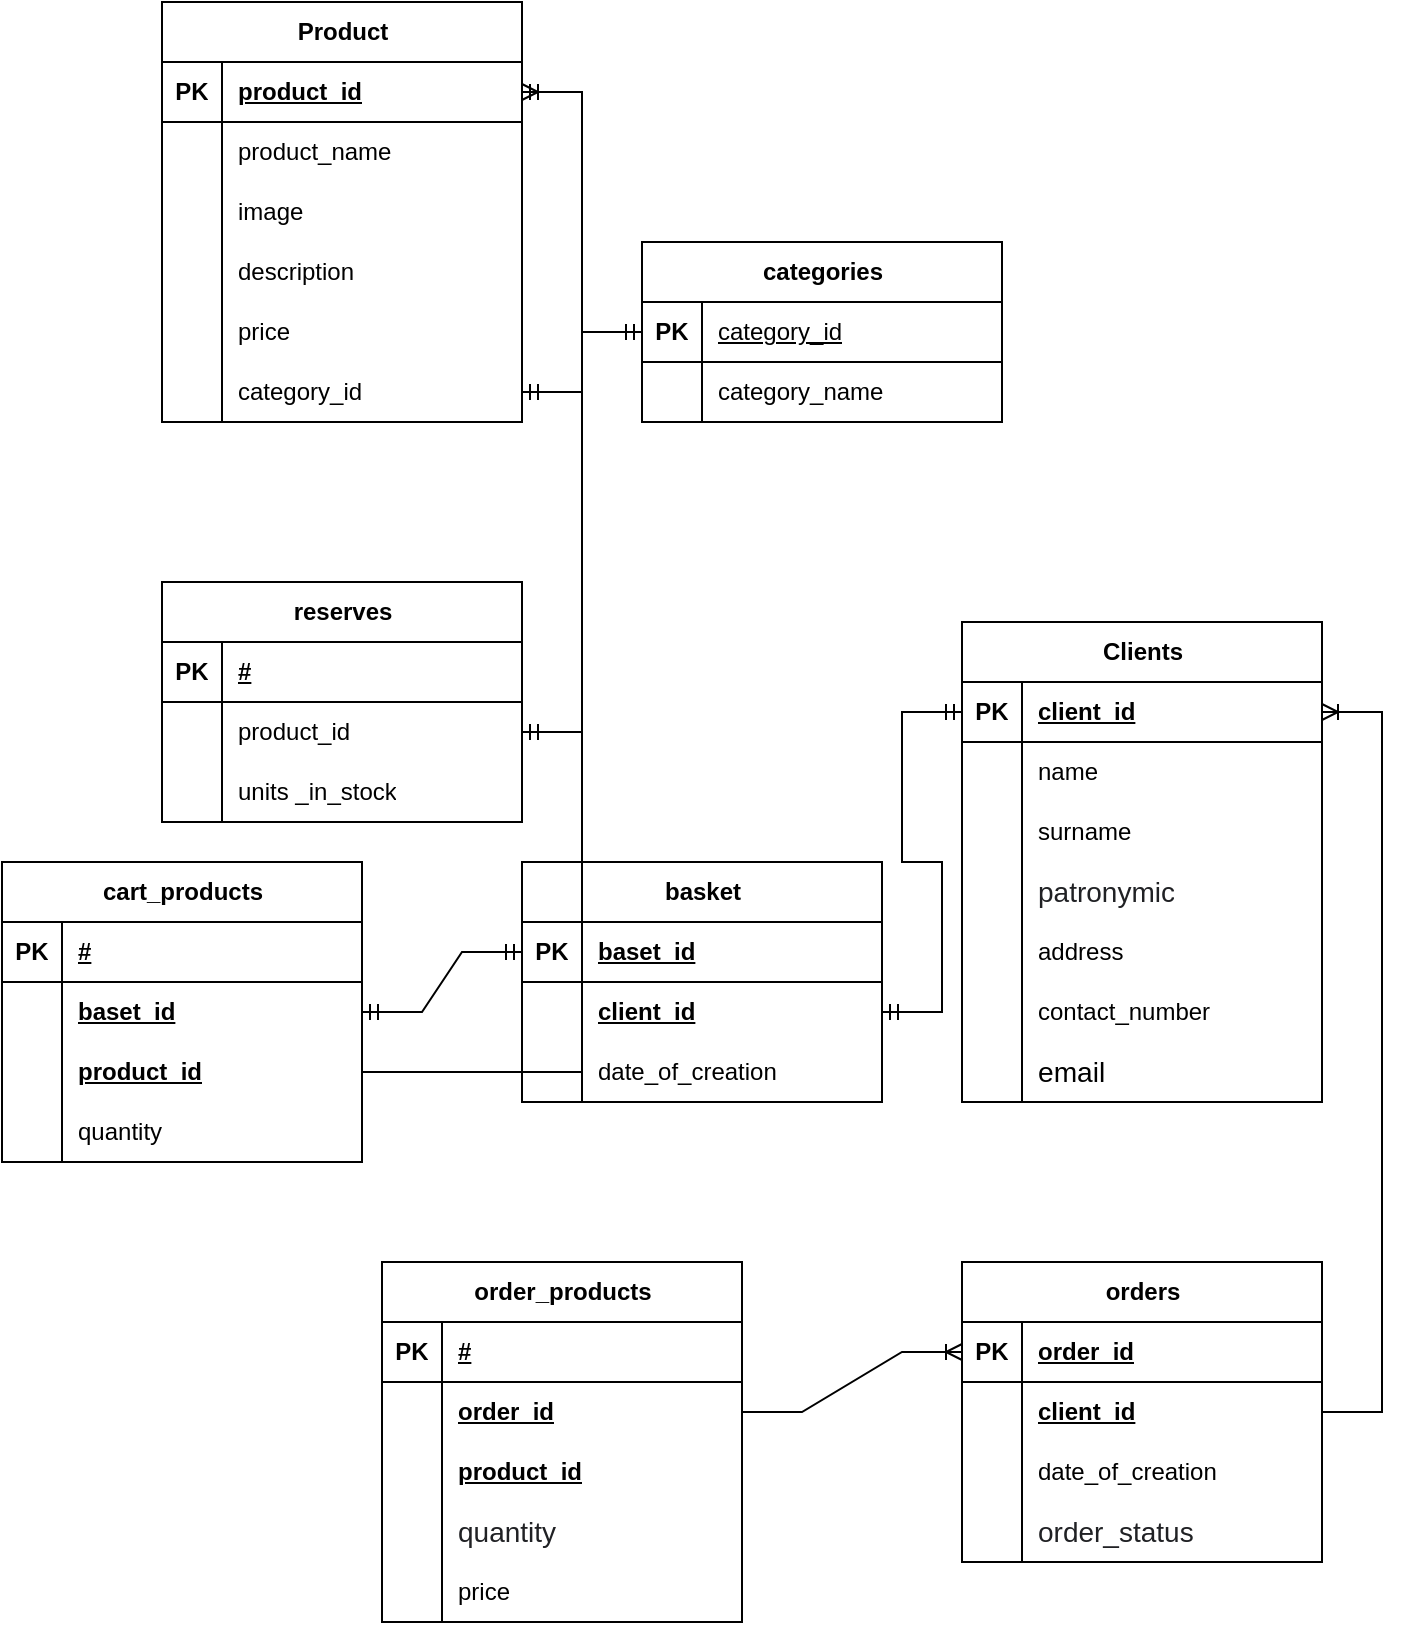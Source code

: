 <mxfile version="24.4.9" type="github">
  <diagram name="Страница — 1" id="1XzlGJZYLpBaouQISD-K">
    <mxGraphModel dx="2801" dy="618" grid="1" gridSize="10" guides="1" tooltips="1" connect="1" arrows="1" fold="1" page="1" pageScale="1" pageWidth="827" pageHeight="1169" math="0" shadow="0">
      <root>
        <mxCell id="0" />
        <mxCell id="1" parent="0" />
        <mxCell id="ySgiHxNWduhA9QrV-vYy-55" value="Clients" style="shape=table;startSize=30;container=1;collapsible=1;childLayout=tableLayout;fixedRows=1;rowLines=0;fontStyle=1;align=center;resizeLast=1;html=1;" vertex="1" parent="1">
          <mxGeometry x="-1010" y="330" width="180" height="240" as="geometry" />
        </mxCell>
        <mxCell id="ySgiHxNWduhA9QrV-vYy-56" value="" style="shape=tableRow;horizontal=0;startSize=0;swimlaneHead=0;swimlaneBody=0;fillColor=none;collapsible=0;dropTarget=0;points=[[0,0.5],[1,0.5]];portConstraint=eastwest;top=0;left=0;right=0;bottom=1;" vertex="1" parent="ySgiHxNWduhA9QrV-vYy-55">
          <mxGeometry y="30" width="180" height="30" as="geometry" />
        </mxCell>
        <mxCell id="ySgiHxNWduhA9QrV-vYy-57" value="PK" style="shape=partialRectangle;connectable=0;fillColor=none;top=0;left=0;bottom=0;right=0;fontStyle=1;overflow=hidden;whiteSpace=wrap;html=1;" vertex="1" parent="ySgiHxNWduhA9QrV-vYy-56">
          <mxGeometry width="30" height="30" as="geometry">
            <mxRectangle width="30" height="30" as="alternateBounds" />
          </mxGeometry>
        </mxCell>
        <mxCell id="ySgiHxNWduhA9QrV-vYy-58" value="client_id" style="shape=partialRectangle;connectable=0;fillColor=none;top=0;left=0;bottom=0;right=0;align=left;spacingLeft=6;fontStyle=5;overflow=hidden;whiteSpace=wrap;html=1;" vertex="1" parent="ySgiHxNWduhA9QrV-vYy-56">
          <mxGeometry x="30" width="150" height="30" as="geometry">
            <mxRectangle width="150" height="30" as="alternateBounds" />
          </mxGeometry>
        </mxCell>
        <mxCell id="ySgiHxNWduhA9QrV-vYy-59" value="" style="shape=tableRow;horizontal=0;startSize=0;swimlaneHead=0;swimlaneBody=0;fillColor=none;collapsible=0;dropTarget=0;points=[[0,0.5],[1,0.5]];portConstraint=eastwest;top=0;left=0;right=0;bottom=0;" vertex="1" parent="ySgiHxNWduhA9QrV-vYy-55">
          <mxGeometry y="60" width="180" height="30" as="geometry" />
        </mxCell>
        <mxCell id="ySgiHxNWduhA9QrV-vYy-60" value="" style="shape=partialRectangle;connectable=0;fillColor=none;top=0;left=0;bottom=0;right=0;editable=1;overflow=hidden;whiteSpace=wrap;html=1;" vertex="1" parent="ySgiHxNWduhA9QrV-vYy-59">
          <mxGeometry width="30" height="30" as="geometry">
            <mxRectangle width="30" height="30" as="alternateBounds" />
          </mxGeometry>
        </mxCell>
        <mxCell id="ySgiHxNWduhA9QrV-vYy-61" value="name" style="shape=partialRectangle;connectable=0;fillColor=none;top=0;left=0;bottom=0;right=0;align=left;spacingLeft=6;overflow=hidden;whiteSpace=wrap;html=1;" vertex="1" parent="ySgiHxNWduhA9QrV-vYy-59">
          <mxGeometry x="30" width="150" height="30" as="geometry">
            <mxRectangle width="150" height="30" as="alternateBounds" />
          </mxGeometry>
        </mxCell>
        <mxCell id="ySgiHxNWduhA9QrV-vYy-62" value="" style="shape=tableRow;horizontal=0;startSize=0;swimlaneHead=0;swimlaneBody=0;fillColor=none;collapsible=0;dropTarget=0;points=[[0,0.5],[1,0.5]];portConstraint=eastwest;top=0;left=0;right=0;bottom=0;" vertex="1" parent="ySgiHxNWduhA9QrV-vYy-55">
          <mxGeometry y="90" width="180" height="30" as="geometry" />
        </mxCell>
        <mxCell id="ySgiHxNWduhA9QrV-vYy-63" value="" style="shape=partialRectangle;connectable=0;fillColor=none;top=0;left=0;bottom=0;right=0;editable=1;overflow=hidden;whiteSpace=wrap;html=1;" vertex="1" parent="ySgiHxNWduhA9QrV-vYy-62">
          <mxGeometry width="30" height="30" as="geometry">
            <mxRectangle width="30" height="30" as="alternateBounds" />
          </mxGeometry>
        </mxCell>
        <mxCell id="ySgiHxNWduhA9QrV-vYy-64" value="surname" style="shape=partialRectangle;connectable=0;fillColor=none;top=0;left=0;bottom=0;right=0;align=left;spacingLeft=6;overflow=hidden;whiteSpace=wrap;html=1;" vertex="1" parent="ySgiHxNWduhA9QrV-vYy-62">
          <mxGeometry x="30" width="150" height="30" as="geometry">
            <mxRectangle width="150" height="30" as="alternateBounds" />
          </mxGeometry>
        </mxCell>
        <mxCell id="ySgiHxNWduhA9QrV-vYy-65" value="" style="shape=tableRow;horizontal=0;startSize=0;swimlaneHead=0;swimlaneBody=0;fillColor=none;collapsible=0;dropTarget=0;points=[[0,0.5],[1,0.5]];portConstraint=eastwest;top=0;left=0;right=0;bottom=0;" vertex="1" parent="ySgiHxNWduhA9QrV-vYy-55">
          <mxGeometry y="120" width="180" height="30" as="geometry" />
        </mxCell>
        <mxCell id="ySgiHxNWduhA9QrV-vYy-66" value="" style="shape=partialRectangle;connectable=0;fillColor=none;top=0;left=0;bottom=0;right=0;editable=1;overflow=hidden;whiteSpace=wrap;html=1;" vertex="1" parent="ySgiHxNWduhA9QrV-vYy-65">
          <mxGeometry width="30" height="30" as="geometry">
            <mxRectangle width="30" height="30" as="alternateBounds" />
          </mxGeometry>
        </mxCell>
        <mxCell id="ySgiHxNWduhA9QrV-vYy-67" value="&lt;span style=&quot;color: rgb(32, 33, 36); font-family: arial, sans-serif; font-size: 14px; background-color: rgb(255, 255, 255);&quot;&gt;patronymic&lt;/span&gt;" style="shape=partialRectangle;connectable=0;fillColor=none;top=0;left=0;bottom=0;right=0;align=left;spacingLeft=6;overflow=hidden;whiteSpace=wrap;html=1;" vertex="1" parent="ySgiHxNWduhA9QrV-vYy-65">
          <mxGeometry x="30" width="150" height="30" as="geometry">
            <mxRectangle width="150" height="30" as="alternateBounds" />
          </mxGeometry>
        </mxCell>
        <mxCell id="ySgiHxNWduhA9QrV-vYy-92" style="shape=tableRow;horizontal=0;startSize=0;swimlaneHead=0;swimlaneBody=0;fillColor=none;collapsible=0;dropTarget=0;points=[[0,0.5],[1,0.5]];portConstraint=eastwest;top=0;left=0;right=0;bottom=0;" vertex="1" parent="ySgiHxNWduhA9QrV-vYy-55">
          <mxGeometry y="150" width="180" height="30" as="geometry" />
        </mxCell>
        <mxCell id="ySgiHxNWduhA9QrV-vYy-93" style="shape=partialRectangle;connectable=0;fillColor=none;top=0;left=0;bottom=0;right=0;editable=1;overflow=hidden;whiteSpace=wrap;html=1;" vertex="1" parent="ySgiHxNWduhA9QrV-vYy-92">
          <mxGeometry width="30" height="30" as="geometry">
            <mxRectangle width="30" height="30" as="alternateBounds" />
          </mxGeometry>
        </mxCell>
        <mxCell id="ySgiHxNWduhA9QrV-vYy-94" value="address" style="shape=partialRectangle;connectable=0;fillColor=none;top=0;left=0;bottom=0;right=0;align=left;spacingLeft=6;overflow=hidden;whiteSpace=wrap;html=1;" vertex="1" parent="ySgiHxNWduhA9QrV-vYy-92">
          <mxGeometry x="30" width="150" height="30" as="geometry">
            <mxRectangle width="150" height="30" as="alternateBounds" />
          </mxGeometry>
        </mxCell>
        <mxCell id="ySgiHxNWduhA9QrV-vYy-95" style="shape=tableRow;horizontal=0;startSize=0;swimlaneHead=0;swimlaneBody=0;fillColor=none;collapsible=0;dropTarget=0;points=[[0,0.5],[1,0.5]];portConstraint=eastwest;top=0;left=0;right=0;bottom=0;" vertex="1" parent="ySgiHxNWduhA9QrV-vYy-55">
          <mxGeometry y="180" width="180" height="30" as="geometry" />
        </mxCell>
        <mxCell id="ySgiHxNWduhA9QrV-vYy-96" style="shape=partialRectangle;connectable=0;fillColor=none;top=0;left=0;bottom=0;right=0;editable=1;overflow=hidden;whiteSpace=wrap;html=1;" vertex="1" parent="ySgiHxNWduhA9QrV-vYy-95">
          <mxGeometry width="30" height="30" as="geometry">
            <mxRectangle width="30" height="30" as="alternateBounds" />
          </mxGeometry>
        </mxCell>
        <mxCell id="ySgiHxNWduhA9QrV-vYy-97" value="contact_number" style="shape=partialRectangle;connectable=0;fillColor=none;top=0;left=0;bottom=0;right=0;align=left;spacingLeft=6;overflow=hidden;whiteSpace=wrap;html=1;" vertex="1" parent="ySgiHxNWduhA9QrV-vYy-95">
          <mxGeometry x="30" width="150" height="30" as="geometry">
            <mxRectangle width="150" height="30" as="alternateBounds" />
          </mxGeometry>
        </mxCell>
        <mxCell id="ySgiHxNWduhA9QrV-vYy-98" style="shape=tableRow;horizontal=0;startSize=0;swimlaneHead=0;swimlaneBody=0;fillColor=none;collapsible=0;dropTarget=0;points=[[0,0.5],[1,0.5]];portConstraint=eastwest;top=0;left=0;right=0;bottom=0;" vertex="1" parent="ySgiHxNWduhA9QrV-vYy-55">
          <mxGeometry y="210" width="180" height="30" as="geometry" />
        </mxCell>
        <mxCell id="ySgiHxNWduhA9QrV-vYy-99" style="shape=partialRectangle;connectable=0;fillColor=none;top=0;left=0;bottom=0;right=0;editable=1;overflow=hidden;whiteSpace=wrap;html=1;" vertex="1" parent="ySgiHxNWduhA9QrV-vYy-98">
          <mxGeometry width="30" height="30" as="geometry">
            <mxRectangle width="30" height="30" as="alternateBounds" />
          </mxGeometry>
        </mxCell>
        <mxCell id="ySgiHxNWduhA9QrV-vYy-100" value="&lt;div&gt;&lt;font face=&quot;DM Sans, sans-serif&quot;&gt;&lt;span style=&quot;font-size: 14.08px; background-color: rgb(255, 255, 255);&quot;&gt;email&lt;/span&gt;&lt;/font&gt;&lt;/div&gt;" style="shape=partialRectangle;connectable=0;fillColor=none;top=0;left=0;bottom=0;right=0;align=left;spacingLeft=6;overflow=hidden;whiteSpace=wrap;html=1;" vertex="1" parent="ySgiHxNWduhA9QrV-vYy-98">
          <mxGeometry x="30" width="150" height="30" as="geometry">
            <mxRectangle width="150" height="30" as="alternateBounds" />
          </mxGeometry>
        </mxCell>
        <mxCell id="ySgiHxNWduhA9QrV-vYy-101" value="Product" style="shape=table;startSize=30;container=1;collapsible=1;childLayout=tableLayout;fixedRows=1;rowLines=0;fontStyle=1;align=center;resizeLast=1;html=1;" vertex="1" parent="1">
          <mxGeometry x="-1410" y="20" width="180" height="210" as="geometry" />
        </mxCell>
        <mxCell id="ySgiHxNWduhA9QrV-vYy-102" value="" style="shape=tableRow;horizontal=0;startSize=0;swimlaneHead=0;swimlaneBody=0;fillColor=none;collapsible=0;dropTarget=0;points=[[0,0.5],[1,0.5]];portConstraint=eastwest;top=0;left=0;right=0;bottom=1;" vertex="1" parent="ySgiHxNWduhA9QrV-vYy-101">
          <mxGeometry y="30" width="180" height="30" as="geometry" />
        </mxCell>
        <mxCell id="ySgiHxNWduhA9QrV-vYy-103" value="PK" style="shape=partialRectangle;connectable=0;fillColor=none;top=0;left=0;bottom=0;right=0;fontStyle=1;overflow=hidden;whiteSpace=wrap;html=1;" vertex="1" parent="ySgiHxNWduhA9QrV-vYy-102">
          <mxGeometry width="30" height="30" as="geometry">
            <mxRectangle width="30" height="30" as="alternateBounds" />
          </mxGeometry>
        </mxCell>
        <mxCell id="ySgiHxNWduhA9QrV-vYy-104" value="product_id" style="shape=partialRectangle;connectable=0;fillColor=none;top=0;left=0;bottom=0;right=0;align=left;spacingLeft=6;fontStyle=5;overflow=hidden;whiteSpace=wrap;html=1;" vertex="1" parent="ySgiHxNWduhA9QrV-vYy-102">
          <mxGeometry x="30" width="150" height="30" as="geometry">
            <mxRectangle width="150" height="30" as="alternateBounds" />
          </mxGeometry>
        </mxCell>
        <mxCell id="ySgiHxNWduhA9QrV-vYy-105" value="" style="shape=tableRow;horizontal=0;startSize=0;swimlaneHead=0;swimlaneBody=0;fillColor=none;collapsible=0;dropTarget=0;points=[[0,0.5],[1,0.5]];portConstraint=eastwest;top=0;left=0;right=0;bottom=0;" vertex="1" parent="ySgiHxNWduhA9QrV-vYy-101">
          <mxGeometry y="60" width="180" height="30" as="geometry" />
        </mxCell>
        <mxCell id="ySgiHxNWduhA9QrV-vYy-106" value="" style="shape=partialRectangle;connectable=0;fillColor=none;top=0;left=0;bottom=0;right=0;editable=1;overflow=hidden;whiteSpace=wrap;html=1;" vertex="1" parent="ySgiHxNWduhA9QrV-vYy-105">
          <mxGeometry width="30" height="30" as="geometry">
            <mxRectangle width="30" height="30" as="alternateBounds" />
          </mxGeometry>
        </mxCell>
        <mxCell id="ySgiHxNWduhA9QrV-vYy-107" value="product_name" style="shape=partialRectangle;connectable=0;fillColor=none;top=0;left=0;bottom=0;right=0;align=left;spacingLeft=6;overflow=hidden;whiteSpace=wrap;html=1;" vertex="1" parent="ySgiHxNWduhA9QrV-vYy-105">
          <mxGeometry x="30" width="150" height="30" as="geometry">
            <mxRectangle width="150" height="30" as="alternateBounds" />
          </mxGeometry>
        </mxCell>
        <mxCell id="ySgiHxNWduhA9QrV-vYy-108" value="" style="shape=tableRow;horizontal=0;startSize=0;swimlaneHead=0;swimlaneBody=0;fillColor=none;collapsible=0;dropTarget=0;points=[[0,0.5],[1,0.5]];portConstraint=eastwest;top=0;left=0;right=0;bottom=0;" vertex="1" parent="ySgiHxNWduhA9QrV-vYy-101">
          <mxGeometry y="90" width="180" height="30" as="geometry" />
        </mxCell>
        <mxCell id="ySgiHxNWduhA9QrV-vYy-109" value="" style="shape=partialRectangle;connectable=0;fillColor=none;top=0;left=0;bottom=0;right=0;editable=1;overflow=hidden;whiteSpace=wrap;html=1;" vertex="1" parent="ySgiHxNWduhA9QrV-vYy-108">
          <mxGeometry width="30" height="30" as="geometry">
            <mxRectangle width="30" height="30" as="alternateBounds" />
          </mxGeometry>
        </mxCell>
        <mxCell id="ySgiHxNWduhA9QrV-vYy-110" value="image" style="shape=partialRectangle;connectable=0;fillColor=none;top=0;left=0;bottom=0;right=0;align=left;spacingLeft=6;overflow=hidden;whiteSpace=wrap;html=1;" vertex="1" parent="ySgiHxNWduhA9QrV-vYy-108">
          <mxGeometry x="30" width="150" height="30" as="geometry">
            <mxRectangle width="150" height="30" as="alternateBounds" />
          </mxGeometry>
        </mxCell>
        <mxCell id="ySgiHxNWduhA9QrV-vYy-111" value="" style="shape=tableRow;horizontal=0;startSize=0;swimlaneHead=0;swimlaneBody=0;fillColor=none;collapsible=0;dropTarget=0;points=[[0,0.5],[1,0.5]];portConstraint=eastwest;top=0;left=0;right=0;bottom=0;" vertex="1" parent="ySgiHxNWduhA9QrV-vYy-101">
          <mxGeometry y="120" width="180" height="30" as="geometry" />
        </mxCell>
        <mxCell id="ySgiHxNWduhA9QrV-vYy-112" value="" style="shape=partialRectangle;connectable=0;fillColor=none;top=0;left=0;bottom=0;right=0;editable=1;overflow=hidden;whiteSpace=wrap;html=1;" vertex="1" parent="ySgiHxNWduhA9QrV-vYy-111">
          <mxGeometry width="30" height="30" as="geometry">
            <mxRectangle width="30" height="30" as="alternateBounds" />
          </mxGeometry>
        </mxCell>
        <mxCell id="ySgiHxNWduhA9QrV-vYy-113" value="description" style="shape=partialRectangle;connectable=0;fillColor=none;top=0;left=0;bottom=0;right=0;align=left;spacingLeft=6;overflow=hidden;whiteSpace=wrap;html=1;" vertex="1" parent="ySgiHxNWduhA9QrV-vYy-111">
          <mxGeometry x="30" width="150" height="30" as="geometry">
            <mxRectangle width="150" height="30" as="alternateBounds" />
          </mxGeometry>
        </mxCell>
        <mxCell id="ySgiHxNWduhA9QrV-vYy-114" style="shape=tableRow;horizontal=0;startSize=0;swimlaneHead=0;swimlaneBody=0;fillColor=none;collapsible=0;dropTarget=0;points=[[0,0.5],[1,0.5]];portConstraint=eastwest;top=0;left=0;right=0;bottom=0;" vertex="1" parent="ySgiHxNWduhA9QrV-vYy-101">
          <mxGeometry y="150" width="180" height="30" as="geometry" />
        </mxCell>
        <mxCell id="ySgiHxNWduhA9QrV-vYy-115" style="shape=partialRectangle;connectable=0;fillColor=none;top=0;left=0;bottom=0;right=0;editable=1;overflow=hidden;whiteSpace=wrap;html=1;" vertex="1" parent="ySgiHxNWduhA9QrV-vYy-114">
          <mxGeometry width="30" height="30" as="geometry">
            <mxRectangle width="30" height="30" as="alternateBounds" />
          </mxGeometry>
        </mxCell>
        <mxCell id="ySgiHxNWduhA9QrV-vYy-116" value="price" style="shape=partialRectangle;connectable=0;fillColor=none;top=0;left=0;bottom=0;right=0;align=left;spacingLeft=6;overflow=hidden;whiteSpace=wrap;html=1;" vertex="1" parent="ySgiHxNWduhA9QrV-vYy-114">
          <mxGeometry x="30" width="150" height="30" as="geometry">
            <mxRectangle width="150" height="30" as="alternateBounds" />
          </mxGeometry>
        </mxCell>
        <mxCell id="ySgiHxNWduhA9QrV-vYy-117" style="shape=tableRow;horizontal=0;startSize=0;swimlaneHead=0;swimlaneBody=0;fillColor=none;collapsible=0;dropTarget=0;points=[[0,0.5],[1,0.5]];portConstraint=eastwest;top=0;left=0;right=0;bottom=0;" vertex="1" parent="ySgiHxNWduhA9QrV-vYy-101">
          <mxGeometry y="180" width="180" height="30" as="geometry" />
        </mxCell>
        <mxCell id="ySgiHxNWduhA9QrV-vYy-118" style="shape=partialRectangle;connectable=0;fillColor=none;top=0;left=0;bottom=0;right=0;editable=1;overflow=hidden;whiteSpace=wrap;html=1;" vertex="1" parent="ySgiHxNWduhA9QrV-vYy-117">
          <mxGeometry width="30" height="30" as="geometry">
            <mxRectangle width="30" height="30" as="alternateBounds" />
          </mxGeometry>
        </mxCell>
        <mxCell id="ySgiHxNWduhA9QrV-vYy-119" value="category_id" style="shape=partialRectangle;connectable=0;fillColor=none;top=0;left=0;bottom=0;right=0;align=left;spacingLeft=6;overflow=hidden;whiteSpace=wrap;html=1;" vertex="1" parent="ySgiHxNWduhA9QrV-vYy-117">
          <mxGeometry x="30" width="150" height="30" as="geometry">
            <mxRectangle width="150" height="30" as="alternateBounds" />
          </mxGeometry>
        </mxCell>
        <mxCell id="ySgiHxNWduhA9QrV-vYy-120" value="categories" style="shape=table;startSize=30;container=1;collapsible=1;childLayout=tableLayout;fixedRows=1;rowLines=0;fontStyle=1;align=center;resizeLast=1;html=1;" vertex="1" parent="1">
          <mxGeometry x="-1170" y="140" width="180" height="90" as="geometry" />
        </mxCell>
        <mxCell id="ySgiHxNWduhA9QrV-vYy-121" value="" style="shape=tableRow;horizontal=0;startSize=0;swimlaneHead=0;swimlaneBody=0;fillColor=none;collapsible=0;dropTarget=0;points=[[0,0.5],[1,0.5]];portConstraint=eastwest;top=0;left=0;right=0;bottom=1;" vertex="1" parent="ySgiHxNWduhA9QrV-vYy-120">
          <mxGeometry y="30" width="180" height="30" as="geometry" />
        </mxCell>
        <mxCell id="ySgiHxNWduhA9QrV-vYy-122" value="PK" style="shape=partialRectangle;connectable=0;fillColor=none;top=0;left=0;bottom=0;right=0;fontStyle=1;overflow=hidden;whiteSpace=wrap;html=1;" vertex="1" parent="ySgiHxNWduhA9QrV-vYy-121">
          <mxGeometry width="30" height="30" as="geometry">
            <mxRectangle width="30" height="30" as="alternateBounds" />
          </mxGeometry>
        </mxCell>
        <mxCell id="ySgiHxNWduhA9QrV-vYy-123" value="&lt;span style=&quot;font-weight: 400;&quot;&gt;category_id&lt;/span&gt;" style="shape=partialRectangle;connectable=0;fillColor=none;top=0;left=0;bottom=0;right=0;align=left;spacingLeft=6;fontStyle=5;overflow=hidden;whiteSpace=wrap;html=1;" vertex="1" parent="ySgiHxNWduhA9QrV-vYy-121">
          <mxGeometry x="30" width="150" height="30" as="geometry">
            <mxRectangle width="150" height="30" as="alternateBounds" />
          </mxGeometry>
        </mxCell>
        <mxCell id="ySgiHxNWduhA9QrV-vYy-124" value="" style="shape=tableRow;horizontal=0;startSize=0;swimlaneHead=0;swimlaneBody=0;fillColor=none;collapsible=0;dropTarget=0;points=[[0,0.5],[1,0.5]];portConstraint=eastwest;top=0;left=0;right=0;bottom=0;" vertex="1" parent="ySgiHxNWduhA9QrV-vYy-120">
          <mxGeometry y="60" width="180" height="30" as="geometry" />
        </mxCell>
        <mxCell id="ySgiHxNWduhA9QrV-vYy-125" value="" style="shape=partialRectangle;connectable=0;fillColor=none;top=0;left=0;bottom=0;right=0;editable=1;overflow=hidden;whiteSpace=wrap;html=1;" vertex="1" parent="ySgiHxNWduhA9QrV-vYy-124">
          <mxGeometry width="30" height="30" as="geometry">
            <mxRectangle width="30" height="30" as="alternateBounds" />
          </mxGeometry>
        </mxCell>
        <mxCell id="ySgiHxNWduhA9QrV-vYy-126" value="category_name" style="shape=partialRectangle;connectable=0;fillColor=none;top=0;left=0;bottom=0;right=0;align=left;spacingLeft=6;overflow=hidden;whiteSpace=wrap;html=1;" vertex="1" parent="ySgiHxNWduhA9QrV-vYy-124">
          <mxGeometry x="30" width="150" height="30" as="geometry">
            <mxRectangle width="150" height="30" as="alternateBounds" />
          </mxGeometry>
        </mxCell>
        <mxCell id="ySgiHxNWduhA9QrV-vYy-217" value="reserves" style="shape=table;startSize=30;container=1;collapsible=1;childLayout=tableLayout;fixedRows=1;rowLines=0;fontStyle=1;align=center;resizeLast=1;html=1;" vertex="1" parent="1">
          <mxGeometry x="-1410" y="310" width="180" height="120" as="geometry" />
        </mxCell>
        <mxCell id="ySgiHxNWduhA9QrV-vYy-218" value="" style="shape=tableRow;horizontal=0;startSize=0;swimlaneHead=0;swimlaneBody=0;fillColor=none;collapsible=0;dropTarget=0;points=[[0,0.5],[1,0.5]];portConstraint=eastwest;top=0;left=0;right=0;bottom=1;" vertex="1" parent="ySgiHxNWduhA9QrV-vYy-217">
          <mxGeometry y="30" width="180" height="30" as="geometry" />
        </mxCell>
        <mxCell id="ySgiHxNWduhA9QrV-vYy-219" value="PK" style="shape=partialRectangle;connectable=0;fillColor=none;top=0;left=0;bottom=0;right=0;fontStyle=1;overflow=hidden;whiteSpace=wrap;html=1;" vertex="1" parent="ySgiHxNWduhA9QrV-vYy-218">
          <mxGeometry width="30" height="30" as="geometry">
            <mxRectangle width="30" height="30" as="alternateBounds" />
          </mxGeometry>
        </mxCell>
        <mxCell id="ySgiHxNWduhA9QrV-vYy-220" value="#" style="shape=partialRectangle;connectable=0;fillColor=none;top=0;left=0;bottom=0;right=0;align=left;spacingLeft=6;fontStyle=5;overflow=hidden;whiteSpace=wrap;html=1;" vertex="1" parent="ySgiHxNWduhA9QrV-vYy-218">
          <mxGeometry x="30" width="150" height="30" as="geometry">
            <mxRectangle width="150" height="30" as="alternateBounds" />
          </mxGeometry>
        </mxCell>
        <mxCell id="ySgiHxNWduhA9QrV-vYy-388" style="shape=tableRow;horizontal=0;startSize=0;swimlaneHead=0;swimlaneBody=0;fillColor=none;collapsible=0;dropTarget=0;points=[[0,0.5],[1,0.5]];portConstraint=eastwest;top=0;left=0;right=0;bottom=0;" vertex="1" parent="ySgiHxNWduhA9QrV-vYy-217">
          <mxGeometry y="60" width="180" height="30" as="geometry" />
        </mxCell>
        <mxCell id="ySgiHxNWduhA9QrV-vYy-389" style="shape=partialRectangle;connectable=0;fillColor=none;top=0;left=0;bottom=0;right=0;editable=1;overflow=hidden;whiteSpace=wrap;html=1;" vertex="1" parent="ySgiHxNWduhA9QrV-vYy-388">
          <mxGeometry width="30" height="30" as="geometry">
            <mxRectangle width="30" height="30" as="alternateBounds" />
          </mxGeometry>
        </mxCell>
        <mxCell id="ySgiHxNWduhA9QrV-vYy-390" value="product_id" style="shape=partialRectangle;connectable=0;fillColor=none;top=0;left=0;bottom=0;right=0;align=left;spacingLeft=6;overflow=hidden;whiteSpace=wrap;html=1;" vertex="1" parent="ySgiHxNWduhA9QrV-vYy-388">
          <mxGeometry x="30" width="150" height="30" as="geometry">
            <mxRectangle width="150" height="30" as="alternateBounds" />
          </mxGeometry>
        </mxCell>
        <mxCell id="ySgiHxNWduhA9QrV-vYy-221" value="" style="shape=tableRow;horizontal=0;startSize=0;swimlaneHead=0;swimlaneBody=0;fillColor=none;collapsible=0;dropTarget=0;points=[[0,0.5],[1,0.5]];portConstraint=eastwest;top=0;left=0;right=0;bottom=0;" vertex="1" parent="ySgiHxNWduhA9QrV-vYy-217">
          <mxGeometry y="90" width="180" height="30" as="geometry" />
        </mxCell>
        <mxCell id="ySgiHxNWduhA9QrV-vYy-222" value="" style="shape=partialRectangle;connectable=0;fillColor=none;top=0;left=0;bottom=0;right=0;editable=1;overflow=hidden;whiteSpace=wrap;html=1;" vertex="1" parent="ySgiHxNWduhA9QrV-vYy-221">
          <mxGeometry width="30" height="30" as="geometry">
            <mxRectangle width="30" height="30" as="alternateBounds" />
          </mxGeometry>
        </mxCell>
        <mxCell id="ySgiHxNWduhA9QrV-vYy-223" value="units _in_stock" style="shape=partialRectangle;connectable=0;fillColor=none;top=0;left=0;bottom=0;right=0;align=left;spacingLeft=6;overflow=hidden;whiteSpace=wrap;html=1;" vertex="1" parent="ySgiHxNWduhA9QrV-vYy-221">
          <mxGeometry x="30" width="150" height="30" as="geometry">
            <mxRectangle width="150" height="30" as="alternateBounds" />
          </mxGeometry>
        </mxCell>
        <mxCell id="ySgiHxNWduhA9QrV-vYy-306" value="basket" style="shape=table;startSize=30;container=1;collapsible=1;childLayout=tableLayout;fixedRows=1;rowLines=0;fontStyle=1;align=center;resizeLast=1;html=1;" vertex="1" parent="1">
          <mxGeometry x="-1230" y="450" width="180" height="120" as="geometry" />
        </mxCell>
        <mxCell id="ySgiHxNWduhA9QrV-vYy-307" value="" style="shape=tableRow;horizontal=0;startSize=0;swimlaneHead=0;swimlaneBody=0;fillColor=none;collapsible=0;dropTarget=0;points=[[0,0.5],[1,0.5]];portConstraint=eastwest;top=0;left=0;right=0;bottom=1;" vertex="1" parent="ySgiHxNWduhA9QrV-vYy-306">
          <mxGeometry y="30" width="180" height="30" as="geometry" />
        </mxCell>
        <mxCell id="ySgiHxNWduhA9QrV-vYy-308" value="PK" style="shape=partialRectangle;connectable=0;fillColor=none;top=0;left=0;bottom=0;right=0;fontStyle=1;overflow=hidden;whiteSpace=wrap;html=1;" vertex="1" parent="ySgiHxNWduhA9QrV-vYy-307">
          <mxGeometry width="30" height="30" as="geometry">
            <mxRectangle width="30" height="30" as="alternateBounds" />
          </mxGeometry>
        </mxCell>
        <mxCell id="ySgiHxNWduhA9QrV-vYy-309" value="baset_id" style="shape=partialRectangle;connectable=0;fillColor=none;top=0;left=0;bottom=0;right=0;align=left;spacingLeft=6;fontStyle=5;overflow=hidden;whiteSpace=wrap;html=1;" vertex="1" parent="ySgiHxNWduhA9QrV-vYy-307">
          <mxGeometry x="30" width="150" height="30" as="geometry">
            <mxRectangle width="150" height="30" as="alternateBounds" />
          </mxGeometry>
        </mxCell>
        <mxCell id="ySgiHxNWduhA9QrV-vYy-310" value="" style="shape=tableRow;horizontal=0;startSize=0;swimlaneHead=0;swimlaneBody=0;fillColor=none;collapsible=0;dropTarget=0;points=[[0,0.5],[1,0.5]];portConstraint=eastwest;top=0;left=0;right=0;bottom=0;" vertex="1" parent="ySgiHxNWduhA9QrV-vYy-306">
          <mxGeometry y="60" width="180" height="30" as="geometry" />
        </mxCell>
        <mxCell id="ySgiHxNWduhA9QrV-vYy-311" value="" style="shape=partialRectangle;connectable=0;fillColor=none;top=0;left=0;bottom=0;right=0;editable=1;overflow=hidden;whiteSpace=wrap;html=1;" vertex="1" parent="ySgiHxNWduhA9QrV-vYy-310">
          <mxGeometry width="30" height="30" as="geometry">
            <mxRectangle width="30" height="30" as="alternateBounds" />
          </mxGeometry>
        </mxCell>
        <mxCell id="ySgiHxNWduhA9QrV-vYy-312" value="&lt;span style=&quot;font-weight: 700; text-decoration-line: underline;&quot;&gt;client_id&lt;/span&gt;" style="shape=partialRectangle;connectable=0;fillColor=none;top=0;left=0;bottom=0;right=0;align=left;spacingLeft=6;overflow=hidden;whiteSpace=wrap;html=1;" vertex="1" parent="ySgiHxNWduhA9QrV-vYy-310">
          <mxGeometry x="30" width="150" height="30" as="geometry">
            <mxRectangle width="150" height="30" as="alternateBounds" />
          </mxGeometry>
        </mxCell>
        <mxCell id="ySgiHxNWduhA9QrV-vYy-313" value="" style="shape=tableRow;horizontal=0;startSize=0;swimlaneHead=0;swimlaneBody=0;fillColor=none;collapsible=0;dropTarget=0;points=[[0,0.5],[1,0.5]];portConstraint=eastwest;top=0;left=0;right=0;bottom=0;" vertex="1" parent="ySgiHxNWduhA9QrV-vYy-306">
          <mxGeometry y="90" width="180" height="30" as="geometry" />
        </mxCell>
        <mxCell id="ySgiHxNWduhA9QrV-vYy-314" value="" style="shape=partialRectangle;connectable=0;fillColor=none;top=0;left=0;bottom=0;right=0;editable=1;overflow=hidden;whiteSpace=wrap;html=1;" vertex="1" parent="ySgiHxNWduhA9QrV-vYy-313">
          <mxGeometry width="30" height="30" as="geometry">
            <mxRectangle width="30" height="30" as="alternateBounds" />
          </mxGeometry>
        </mxCell>
        <mxCell id="ySgiHxNWduhA9QrV-vYy-315" value="date_of_creation" style="shape=partialRectangle;connectable=0;fillColor=none;top=0;left=0;bottom=0;right=0;align=left;spacingLeft=6;overflow=hidden;whiteSpace=wrap;html=1;" vertex="1" parent="ySgiHxNWduhA9QrV-vYy-313">
          <mxGeometry x="30" width="150" height="30" as="geometry">
            <mxRectangle width="150" height="30" as="alternateBounds" />
          </mxGeometry>
        </mxCell>
        <mxCell id="ySgiHxNWduhA9QrV-vYy-329" value="сart_products" style="shape=table;startSize=30;container=1;collapsible=1;childLayout=tableLayout;fixedRows=1;rowLines=0;fontStyle=1;align=center;resizeLast=1;html=1;" vertex="1" parent="1">
          <mxGeometry x="-1490" y="450" width="180" height="150" as="geometry" />
        </mxCell>
        <mxCell id="ySgiHxNWduhA9QrV-vYy-330" value="" style="shape=tableRow;horizontal=0;startSize=0;swimlaneHead=0;swimlaneBody=0;fillColor=none;collapsible=0;dropTarget=0;points=[[0,0.5],[1,0.5]];portConstraint=eastwest;top=0;left=0;right=0;bottom=1;" vertex="1" parent="ySgiHxNWduhA9QrV-vYy-329">
          <mxGeometry y="30" width="180" height="30" as="geometry" />
        </mxCell>
        <mxCell id="ySgiHxNWduhA9QrV-vYy-331" value="PK" style="shape=partialRectangle;connectable=0;fillColor=none;top=0;left=0;bottom=0;right=0;fontStyle=1;overflow=hidden;whiteSpace=wrap;html=1;" vertex="1" parent="ySgiHxNWduhA9QrV-vYy-330">
          <mxGeometry width="30" height="30" as="geometry">
            <mxRectangle width="30" height="30" as="alternateBounds" />
          </mxGeometry>
        </mxCell>
        <mxCell id="ySgiHxNWduhA9QrV-vYy-332" value="#" style="shape=partialRectangle;connectable=0;fillColor=none;top=0;left=0;bottom=0;right=0;align=left;spacingLeft=6;fontStyle=5;overflow=hidden;whiteSpace=wrap;html=1;" vertex="1" parent="ySgiHxNWduhA9QrV-vYy-330">
          <mxGeometry x="30" width="150" height="30" as="geometry">
            <mxRectangle width="150" height="30" as="alternateBounds" />
          </mxGeometry>
        </mxCell>
        <mxCell id="ySgiHxNWduhA9QrV-vYy-385" style="shape=tableRow;horizontal=0;startSize=0;swimlaneHead=0;swimlaneBody=0;fillColor=none;collapsible=0;dropTarget=0;points=[[0,0.5],[1,0.5]];portConstraint=eastwest;top=0;left=0;right=0;bottom=0;" vertex="1" parent="ySgiHxNWduhA9QrV-vYy-329">
          <mxGeometry y="60" width="180" height="30" as="geometry" />
        </mxCell>
        <mxCell id="ySgiHxNWduhA9QrV-vYy-386" style="shape=partialRectangle;connectable=0;fillColor=none;top=0;left=0;bottom=0;right=0;editable=1;overflow=hidden;whiteSpace=wrap;html=1;" vertex="1" parent="ySgiHxNWduhA9QrV-vYy-385">
          <mxGeometry width="30" height="30" as="geometry">
            <mxRectangle width="30" height="30" as="alternateBounds" />
          </mxGeometry>
        </mxCell>
        <mxCell id="ySgiHxNWduhA9QrV-vYy-387" value="&lt;span style=&quot;font-weight: 700; text-decoration-line: underline;&quot;&gt;baset_id&lt;/span&gt;" style="shape=partialRectangle;connectable=0;fillColor=none;top=0;left=0;bottom=0;right=0;align=left;spacingLeft=6;overflow=hidden;whiteSpace=wrap;html=1;" vertex="1" parent="ySgiHxNWduhA9QrV-vYy-385">
          <mxGeometry x="30" width="150" height="30" as="geometry">
            <mxRectangle width="150" height="30" as="alternateBounds" />
          </mxGeometry>
        </mxCell>
        <mxCell id="ySgiHxNWduhA9QrV-vYy-333" value="" style="shape=tableRow;horizontal=0;startSize=0;swimlaneHead=0;swimlaneBody=0;fillColor=none;collapsible=0;dropTarget=0;points=[[0,0.5],[1,0.5]];portConstraint=eastwest;top=0;left=0;right=0;bottom=0;" vertex="1" parent="ySgiHxNWduhA9QrV-vYy-329">
          <mxGeometry y="90" width="180" height="30" as="geometry" />
        </mxCell>
        <mxCell id="ySgiHxNWduhA9QrV-vYy-334" value="" style="shape=partialRectangle;connectable=0;fillColor=none;top=0;left=0;bottom=0;right=0;editable=1;overflow=hidden;whiteSpace=wrap;html=1;" vertex="1" parent="ySgiHxNWduhA9QrV-vYy-333">
          <mxGeometry width="30" height="30" as="geometry">
            <mxRectangle width="30" height="30" as="alternateBounds" />
          </mxGeometry>
        </mxCell>
        <mxCell id="ySgiHxNWduhA9QrV-vYy-335" value="&lt;span style=&quot;font-weight: 700; text-decoration-line: underline;&quot;&gt;product_id&lt;/span&gt;" style="shape=partialRectangle;connectable=0;fillColor=none;top=0;left=0;bottom=0;right=0;align=left;spacingLeft=6;overflow=hidden;whiteSpace=wrap;html=1;" vertex="1" parent="ySgiHxNWduhA9QrV-vYy-333">
          <mxGeometry x="30" width="150" height="30" as="geometry">
            <mxRectangle width="150" height="30" as="alternateBounds" />
          </mxGeometry>
        </mxCell>
        <mxCell id="ySgiHxNWduhA9QrV-vYy-336" value="" style="shape=tableRow;horizontal=0;startSize=0;swimlaneHead=0;swimlaneBody=0;fillColor=none;collapsible=0;dropTarget=0;points=[[0,0.5],[1,0.5]];portConstraint=eastwest;top=0;left=0;right=0;bottom=0;" vertex="1" parent="ySgiHxNWduhA9QrV-vYy-329">
          <mxGeometry y="120" width="180" height="30" as="geometry" />
        </mxCell>
        <mxCell id="ySgiHxNWduhA9QrV-vYy-337" value="" style="shape=partialRectangle;connectable=0;fillColor=none;top=0;left=0;bottom=0;right=0;editable=1;overflow=hidden;whiteSpace=wrap;html=1;" vertex="1" parent="ySgiHxNWduhA9QrV-vYy-336">
          <mxGeometry width="30" height="30" as="geometry">
            <mxRectangle width="30" height="30" as="alternateBounds" />
          </mxGeometry>
        </mxCell>
        <mxCell id="ySgiHxNWduhA9QrV-vYy-338" value="quantity" style="shape=partialRectangle;connectable=0;fillColor=none;top=0;left=0;bottom=0;right=0;align=left;spacingLeft=6;overflow=hidden;whiteSpace=wrap;html=1;" vertex="1" parent="ySgiHxNWduhA9QrV-vYy-336">
          <mxGeometry x="30" width="150" height="30" as="geometry">
            <mxRectangle width="150" height="30" as="alternateBounds" />
          </mxGeometry>
        </mxCell>
        <mxCell id="ySgiHxNWduhA9QrV-vYy-341" value="оrders" style="shape=table;startSize=30;container=1;collapsible=1;childLayout=tableLayout;fixedRows=1;rowLines=0;fontStyle=1;align=center;resizeLast=1;html=1;" vertex="1" parent="1">
          <mxGeometry x="-1010" y="650" width="180" height="150" as="geometry" />
        </mxCell>
        <mxCell id="ySgiHxNWduhA9QrV-vYy-342" value="" style="shape=tableRow;horizontal=0;startSize=0;swimlaneHead=0;swimlaneBody=0;fillColor=none;collapsible=0;dropTarget=0;points=[[0,0.5],[1,0.5]];portConstraint=eastwest;top=0;left=0;right=0;bottom=1;" vertex="1" parent="ySgiHxNWduhA9QrV-vYy-341">
          <mxGeometry y="30" width="180" height="30" as="geometry" />
        </mxCell>
        <mxCell id="ySgiHxNWduhA9QrV-vYy-343" value="PK" style="shape=partialRectangle;connectable=0;fillColor=none;top=0;left=0;bottom=0;right=0;fontStyle=1;overflow=hidden;whiteSpace=wrap;html=1;" vertex="1" parent="ySgiHxNWduhA9QrV-vYy-342">
          <mxGeometry width="30" height="30" as="geometry">
            <mxRectangle width="30" height="30" as="alternateBounds" />
          </mxGeometry>
        </mxCell>
        <mxCell id="ySgiHxNWduhA9QrV-vYy-344" value="order_id" style="shape=partialRectangle;connectable=0;fillColor=none;top=0;left=0;bottom=0;right=0;align=left;spacingLeft=6;fontStyle=5;overflow=hidden;whiteSpace=wrap;html=1;" vertex="1" parent="ySgiHxNWduhA9QrV-vYy-342">
          <mxGeometry x="30" width="150" height="30" as="geometry">
            <mxRectangle width="150" height="30" as="alternateBounds" />
          </mxGeometry>
        </mxCell>
        <mxCell id="ySgiHxNWduhA9QrV-vYy-345" value="" style="shape=tableRow;horizontal=0;startSize=0;swimlaneHead=0;swimlaneBody=0;fillColor=none;collapsible=0;dropTarget=0;points=[[0,0.5],[1,0.5]];portConstraint=eastwest;top=0;left=0;right=0;bottom=0;" vertex="1" parent="ySgiHxNWduhA9QrV-vYy-341">
          <mxGeometry y="60" width="180" height="30" as="geometry" />
        </mxCell>
        <mxCell id="ySgiHxNWduhA9QrV-vYy-346" value="" style="shape=partialRectangle;connectable=0;fillColor=none;top=0;left=0;bottom=0;right=0;editable=1;overflow=hidden;whiteSpace=wrap;html=1;" vertex="1" parent="ySgiHxNWduhA9QrV-vYy-345">
          <mxGeometry width="30" height="30" as="geometry">
            <mxRectangle width="30" height="30" as="alternateBounds" />
          </mxGeometry>
        </mxCell>
        <mxCell id="ySgiHxNWduhA9QrV-vYy-347" value="&lt;span style=&quot;font-weight: 700; text-decoration-line: underline;&quot;&gt;client_id&lt;/span&gt;" style="shape=partialRectangle;connectable=0;fillColor=none;top=0;left=0;bottom=0;right=0;align=left;spacingLeft=6;overflow=hidden;whiteSpace=wrap;html=1;" vertex="1" parent="ySgiHxNWduhA9QrV-vYy-345">
          <mxGeometry x="30" width="150" height="30" as="geometry">
            <mxRectangle width="150" height="30" as="alternateBounds" />
          </mxGeometry>
        </mxCell>
        <mxCell id="ySgiHxNWduhA9QrV-vYy-348" value="" style="shape=tableRow;horizontal=0;startSize=0;swimlaneHead=0;swimlaneBody=0;fillColor=none;collapsible=0;dropTarget=0;points=[[0,0.5],[1,0.5]];portConstraint=eastwest;top=0;left=0;right=0;bottom=0;" vertex="1" parent="ySgiHxNWduhA9QrV-vYy-341">
          <mxGeometry y="90" width="180" height="30" as="geometry" />
        </mxCell>
        <mxCell id="ySgiHxNWduhA9QrV-vYy-349" value="" style="shape=partialRectangle;connectable=0;fillColor=none;top=0;left=0;bottom=0;right=0;editable=1;overflow=hidden;whiteSpace=wrap;html=1;" vertex="1" parent="ySgiHxNWduhA9QrV-vYy-348">
          <mxGeometry width="30" height="30" as="geometry">
            <mxRectangle width="30" height="30" as="alternateBounds" />
          </mxGeometry>
        </mxCell>
        <mxCell id="ySgiHxNWduhA9QrV-vYy-350" value="date_of_creation" style="shape=partialRectangle;connectable=0;fillColor=none;top=0;left=0;bottom=0;right=0;align=left;spacingLeft=6;overflow=hidden;whiteSpace=wrap;html=1;" vertex="1" parent="ySgiHxNWduhA9QrV-vYy-348">
          <mxGeometry x="30" width="150" height="30" as="geometry">
            <mxRectangle width="150" height="30" as="alternateBounds" />
          </mxGeometry>
        </mxCell>
        <mxCell id="ySgiHxNWduhA9QrV-vYy-351" value="" style="shape=tableRow;horizontal=0;startSize=0;swimlaneHead=0;swimlaneBody=0;fillColor=none;collapsible=0;dropTarget=0;points=[[0,0.5],[1,0.5]];portConstraint=eastwest;top=0;left=0;right=0;bottom=0;" vertex="1" parent="ySgiHxNWduhA9QrV-vYy-341">
          <mxGeometry y="120" width="180" height="30" as="geometry" />
        </mxCell>
        <mxCell id="ySgiHxNWduhA9QrV-vYy-352" value="" style="shape=partialRectangle;connectable=0;fillColor=none;top=0;left=0;bottom=0;right=0;editable=1;overflow=hidden;whiteSpace=wrap;html=1;" vertex="1" parent="ySgiHxNWduhA9QrV-vYy-351">
          <mxGeometry width="30" height="30" as="geometry">
            <mxRectangle width="30" height="30" as="alternateBounds" />
          </mxGeometry>
        </mxCell>
        <mxCell id="ySgiHxNWduhA9QrV-vYy-353" value="&lt;font face=&quot;arial, sans-serif&quot; color=&quot;#202124&quot;&gt;&lt;span style=&quot;font-size: 14px;&quot;&gt;order_status&lt;/span&gt;&lt;/font&gt;" style="shape=partialRectangle;connectable=0;fillColor=none;top=0;left=0;bottom=0;right=0;align=left;spacingLeft=6;overflow=hidden;whiteSpace=wrap;html=1;" vertex="1" parent="ySgiHxNWduhA9QrV-vYy-351">
          <mxGeometry x="30" width="150" height="30" as="geometry">
            <mxRectangle width="150" height="30" as="alternateBounds" />
          </mxGeometry>
        </mxCell>
        <mxCell id="ySgiHxNWduhA9QrV-vYy-368" value="order_products" style="shape=table;startSize=30;container=1;collapsible=1;childLayout=tableLayout;fixedRows=1;rowLines=0;fontStyle=1;align=center;resizeLast=1;html=1;" vertex="1" parent="1">
          <mxGeometry x="-1300" y="650" width="180" height="180" as="geometry" />
        </mxCell>
        <mxCell id="ySgiHxNWduhA9QrV-vYy-369" value="" style="shape=tableRow;horizontal=0;startSize=0;swimlaneHead=0;swimlaneBody=0;fillColor=none;collapsible=0;dropTarget=0;points=[[0,0.5],[1,0.5]];portConstraint=eastwest;top=0;left=0;right=0;bottom=1;" vertex="1" parent="ySgiHxNWduhA9QrV-vYy-368">
          <mxGeometry y="30" width="180" height="30" as="geometry" />
        </mxCell>
        <mxCell id="ySgiHxNWduhA9QrV-vYy-370" value="PK" style="shape=partialRectangle;connectable=0;fillColor=none;top=0;left=0;bottom=0;right=0;fontStyle=1;overflow=hidden;whiteSpace=wrap;html=1;" vertex="1" parent="ySgiHxNWduhA9QrV-vYy-369">
          <mxGeometry width="30" height="30" as="geometry">
            <mxRectangle width="30" height="30" as="alternateBounds" />
          </mxGeometry>
        </mxCell>
        <mxCell id="ySgiHxNWduhA9QrV-vYy-371" value="#" style="shape=partialRectangle;connectable=0;fillColor=none;top=0;left=0;bottom=0;right=0;align=left;spacingLeft=6;fontStyle=5;overflow=hidden;whiteSpace=wrap;html=1;" vertex="1" parent="ySgiHxNWduhA9QrV-vYy-369">
          <mxGeometry x="30" width="150" height="30" as="geometry">
            <mxRectangle width="150" height="30" as="alternateBounds" />
          </mxGeometry>
        </mxCell>
        <mxCell id="ySgiHxNWduhA9QrV-vYy-372" value="" style="shape=tableRow;horizontal=0;startSize=0;swimlaneHead=0;swimlaneBody=0;fillColor=none;collapsible=0;dropTarget=0;points=[[0,0.5],[1,0.5]];portConstraint=eastwest;top=0;left=0;right=0;bottom=0;" vertex="1" parent="ySgiHxNWduhA9QrV-vYy-368">
          <mxGeometry y="60" width="180" height="30" as="geometry" />
        </mxCell>
        <mxCell id="ySgiHxNWduhA9QrV-vYy-373" value="" style="shape=partialRectangle;connectable=0;fillColor=none;top=0;left=0;bottom=0;right=0;editable=1;overflow=hidden;whiteSpace=wrap;html=1;" vertex="1" parent="ySgiHxNWduhA9QrV-vYy-372">
          <mxGeometry width="30" height="30" as="geometry">
            <mxRectangle width="30" height="30" as="alternateBounds" />
          </mxGeometry>
        </mxCell>
        <mxCell id="ySgiHxNWduhA9QrV-vYy-374" value="&lt;span style=&quot;font-weight: 700; text-decoration-line: underline;&quot;&gt;order_id&lt;/span&gt;" style="shape=partialRectangle;connectable=0;fillColor=none;top=0;left=0;bottom=0;right=0;align=left;spacingLeft=6;overflow=hidden;whiteSpace=wrap;html=1;" vertex="1" parent="ySgiHxNWduhA9QrV-vYy-372">
          <mxGeometry x="30" width="150" height="30" as="geometry">
            <mxRectangle width="150" height="30" as="alternateBounds" />
          </mxGeometry>
        </mxCell>
        <mxCell id="ySgiHxNWduhA9QrV-vYy-375" value="" style="shape=tableRow;horizontal=0;startSize=0;swimlaneHead=0;swimlaneBody=0;fillColor=none;collapsible=0;dropTarget=0;points=[[0,0.5],[1,0.5]];portConstraint=eastwest;top=0;left=0;right=0;bottom=0;" vertex="1" parent="ySgiHxNWduhA9QrV-vYy-368">
          <mxGeometry y="90" width="180" height="30" as="geometry" />
        </mxCell>
        <mxCell id="ySgiHxNWduhA9QrV-vYy-376" value="" style="shape=partialRectangle;connectable=0;fillColor=none;top=0;left=0;bottom=0;right=0;editable=1;overflow=hidden;whiteSpace=wrap;html=1;" vertex="1" parent="ySgiHxNWduhA9QrV-vYy-375">
          <mxGeometry width="30" height="30" as="geometry">
            <mxRectangle width="30" height="30" as="alternateBounds" />
          </mxGeometry>
        </mxCell>
        <mxCell id="ySgiHxNWduhA9QrV-vYy-377" value="&lt;span style=&quot;font-weight: 700; text-decoration-line: underline;&quot;&gt;product_id&lt;/span&gt;" style="shape=partialRectangle;connectable=0;fillColor=none;top=0;left=0;bottom=0;right=0;align=left;spacingLeft=6;overflow=hidden;whiteSpace=wrap;html=1;" vertex="1" parent="ySgiHxNWduhA9QrV-vYy-375">
          <mxGeometry x="30" width="150" height="30" as="geometry">
            <mxRectangle width="150" height="30" as="alternateBounds" />
          </mxGeometry>
        </mxCell>
        <mxCell id="ySgiHxNWduhA9QrV-vYy-378" value="" style="shape=tableRow;horizontal=0;startSize=0;swimlaneHead=0;swimlaneBody=0;fillColor=none;collapsible=0;dropTarget=0;points=[[0,0.5],[1,0.5]];portConstraint=eastwest;top=0;left=0;right=0;bottom=0;" vertex="1" parent="ySgiHxNWduhA9QrV-vYy-368">
          <mxGeometry y="120" width="180" height="30" as="geometry" />
        </mxCell>
        <mxCell id="ySgiHxNWduhA9QrV-vYy-379" value="" style="shape=partialRectangle;connectable=0;fillColor=none;top=0;left=0;bottom=0;right=0;editable=1;overflow=hidden;whiteSpace=wrap;html=1;" vertex="1" parent="ySgiHxNWduhA9QrV-vYy-378">
          <mxGeometry width="30" height="30" as="geometry">
            <mxRectangle width="30" height="30" as="alternateBounds" />
          </mxGeometry>
        </mxCell>
        <mxCell id="ySgiHxNWduhA9QrV-vYy-380" value="&lt;font face=&quot;arial, sans-serif&quot; color=&quot;#202124&quot;&gt;&lt;span style=&quot;font-size: 14px;&quot;&gt;quantity&lt;/span&gt;&lt;/font&gt;" style="shape=partialRectangle;connectable=0;fillColor=none;top=0;left=0;bottom=0;right=0;align=left;spacingLeft=6;overflow=hidden;whiteSpace=wrap;html=1;" vertex="1" parent="ySgiHxNWduhA9QrV-vYy-378">
          <mxGeometry x="30" width="150" height="30" as="geometry">
            <mxRectangle width="150" height="30" as="alternateBounds" />
          </mxGeometry>
        </mxCell>
        <mxCell id="ySgiHxNWduhA9QrV-vYy-382" style="shape=tableRow;horizontal=0;startSize=0;swimlaneHead=0;swimlaneBody=0;fillColor=none;collapsible=0;dropTarget=0;points=[[0,0.5],[1,0.5]];portConstraint=eastwest;top=0;left=0;right=0;bottom=0;" vertex="1" parent="ySgiHxNWduhA9QrV-vYy-368">
          <mxGeometry y="150" width="180" height="30" as="geometry" />
        </mxCell>
        <mxCell id="ySgiHxNWduhA9QrV-vYy-383" style="shape=partialRectangle;connectable=0;fillColor=none;top=0;left=0;bottom=0;right=0;editable=1;overflow=hidden;whiteSpace=wrap;html=1;" vertex="1" parent="ySgiHxNWduhA9QrV-vYy-382">
          <mxGeometry width="30" height="30" as="geometry">
            <mxRectangle width="30" height="30" as="alternateBounds" />
          </mxGeometry>
        </mxCell>
        <mxCell id="ySgiHxNWduhA9QrV-vYy-384" value="price" style="shape=partialRectangle;connectable=0;fillColor=none;top=0;left=0;bottom=0;right=0;align=left;spacingLeft=6;overflow=hidden;whiteSpace=wrap;html=1;" vertex="1" parent="ySgiHxNWduhA9QrV-vYy-382">
          <mxGeometry x="30" width="150" height="30" as="geometry">
            <mxRectangle width="150" height="30" as="alternateBounds" />
          </mxGeometry>
        </mxCell>
        <mxCell id="ySgiHxNWduhA9QrV-vYy-391" value="" style="edgeStyle=entityRelationEdgeStyle;fontSize=12;html=1;endArrow=ERoneToMany;rounded=0;" edge="1" parent="1" source="ySgiHxNWduhA9QrV-vYy-333" target="ySgiHxNWduhA9QrV-vYy-102">
          <mxGeometry width="100" height="100" relative="1" as="geometry">
            <mxPoint x="-1210" y="390" as="sourcePoint" />
            <mxPoint x="-1110" y="290" as="targetPoint" />
          </mxGeometry>
        </mxCell>
        <mxCell id="ySgiHxNWduhA9QrV-vYy-392" value="" style="edgeStyle=entityRelationEdgeStyle;fontSize=12;html=1;endArrow=ERmandOne;startArrow=ERmandOne;rounded=0;" edge="1" parent="1" source="ySgiHxNWduhA9QrV-vYy-385" target="ySgiHxNWduhA9QrV-vYy-307">
          <mxGeometry width="100" height="100" relative="1" as="geometry">
            <mxPoint x="-1210" y="390" as="sourcePoint" />
            <mxPoint x="-1110" y="290" as="targetPoint" />
          </mxGeometry>
        </mxCell>
        <mxCell id="ySgiHxNWduhA9QrV-vYy-393" value="" style="edgeStyle=entityRelationEdgeStyle;fontSize=12;html=1;endArrow=ERmandOne;startArrow=ERmandOne;rounded=0;" edge="1" parent="1" source="ySgiHxNWduhA9QrV-vYy-310" target="ySgiHxNWduhA9QrV-vYy-56">
          <mxGeometry width="100" height="100" relative="1" as="geometry">
            <mxPoint x="-1210" y="450" as="sourcePoint" />
            <mxPoint x="-1110" y="350" as="targetPoint" />
          </mxGeometry>
        </mxCell>
        <mxCell id="ySgiHxNWduhA9QrV-vYy-394" value="" style="edgeStyle=entityRelationEdgeStyle;fontSize=12;html=1;endArrow=ERoneToMany;rounded=0;" edge="1" parent="1" source="ySgiHxNWduhA9QrV-vYy-345" target="ySgiHxNWduhA9QrV-vYy-56">
          <mxGeometry width="100" height="100" relative="1" as="geometry">
            <mxPoint x="-1210" y="540" as="sourcePoint" />
            <mxPoint x="-1110" y="440" as="targetPoint" />
          </mxGeometry>
        </mxCell>
        <mxCell id="ySgiHxNWduhA9QrV-vYy-395" value="" style="edgeStyle=entityRelationEdgeStyle;fontSize=12;html=1;endArrow=ERoneToMany;rounded=0;" edge="1" parent="1" source="ySgiHxNWduhA9QrV-vYy-372" target="ySgiHxNWduhA9QrV-vYy-342">
          <mxGeometry width="100" height="100" relative="1" as="geometry">
            <mxPoint x="-1210" y="660" as="sourcePoint" />
            <mxPoint x="-1110" y="560" as="targetPoint" />
          </mxGeometry>
        </mxCell>
        <mxCell id="ySgiHxNWduhA9QrV-vYy-396" value="" style="edgeStyle=entityRelationEdgeStyle;fontSize=12;html=1;endArrow=ERmandOne;startArrow=ERmandOne;rounded=0;" edge="1" parent="1" source="ySgiHxNWduhA9QrV-vYy-388" target="ySgiHxNWduhA9QrV-vYy-102">
          <mxGeometry width="100" height="100" relative="1" as="geometry">
            <mxPoint x="-1240" y="390" as="sourcePoint" />
            <mxPoint x="-1140" y="290" as="targetPoint" />
          </mxGeometry>
        </mxCell>
        <mxCell id="ySgiHxNWduhA9QrV-vYy-397" value="" style="edgeStyle=entityRelationEdgeStyle;fontSize=12;html=1;endArrow=ERmandOne;startArrow=ERmandOne;rounded=0;" edge="1" parent="1" source="ySgiHxNWduhA9QrV-vYy-117" target="ySgiHxNWduhA9QrV-vYy-121">
          <mxGeometry width="100" height="100" relative="1" as="geometry">
            <mxPoint x="-1240" y="390" as="sourcePoint" />
            <mxPoint x="-1140" y="290" as="targetPoint" />
          </mxGeometry>
        </mxCell>
      </root>
    </mxGraphModel>
  </diagram>
</mxfile>
